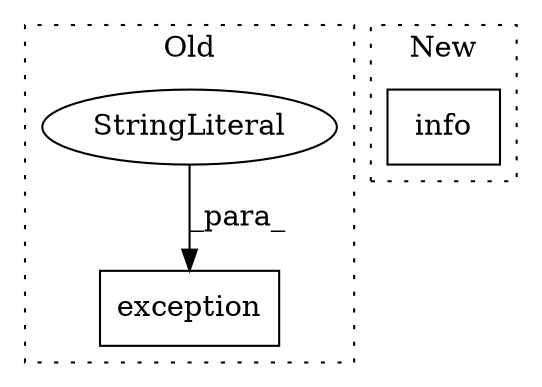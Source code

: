 digraph G {
subgraph cluster0 {
1 [label="exception" a="32" s="2580,2623" l="10,1" shape="box"];
3 [label="StringLiteral" a="45" s="2590" l="33" shape="ellipse"];
label = "Old";
style="dotted";
}
subgraph cluster1 {
2 [label="info" a="32" s="2295,2327" l="5,1" shape="box"];
label = "New";
style="dotted";
}
3 -> 1 [label="_para_"];
}